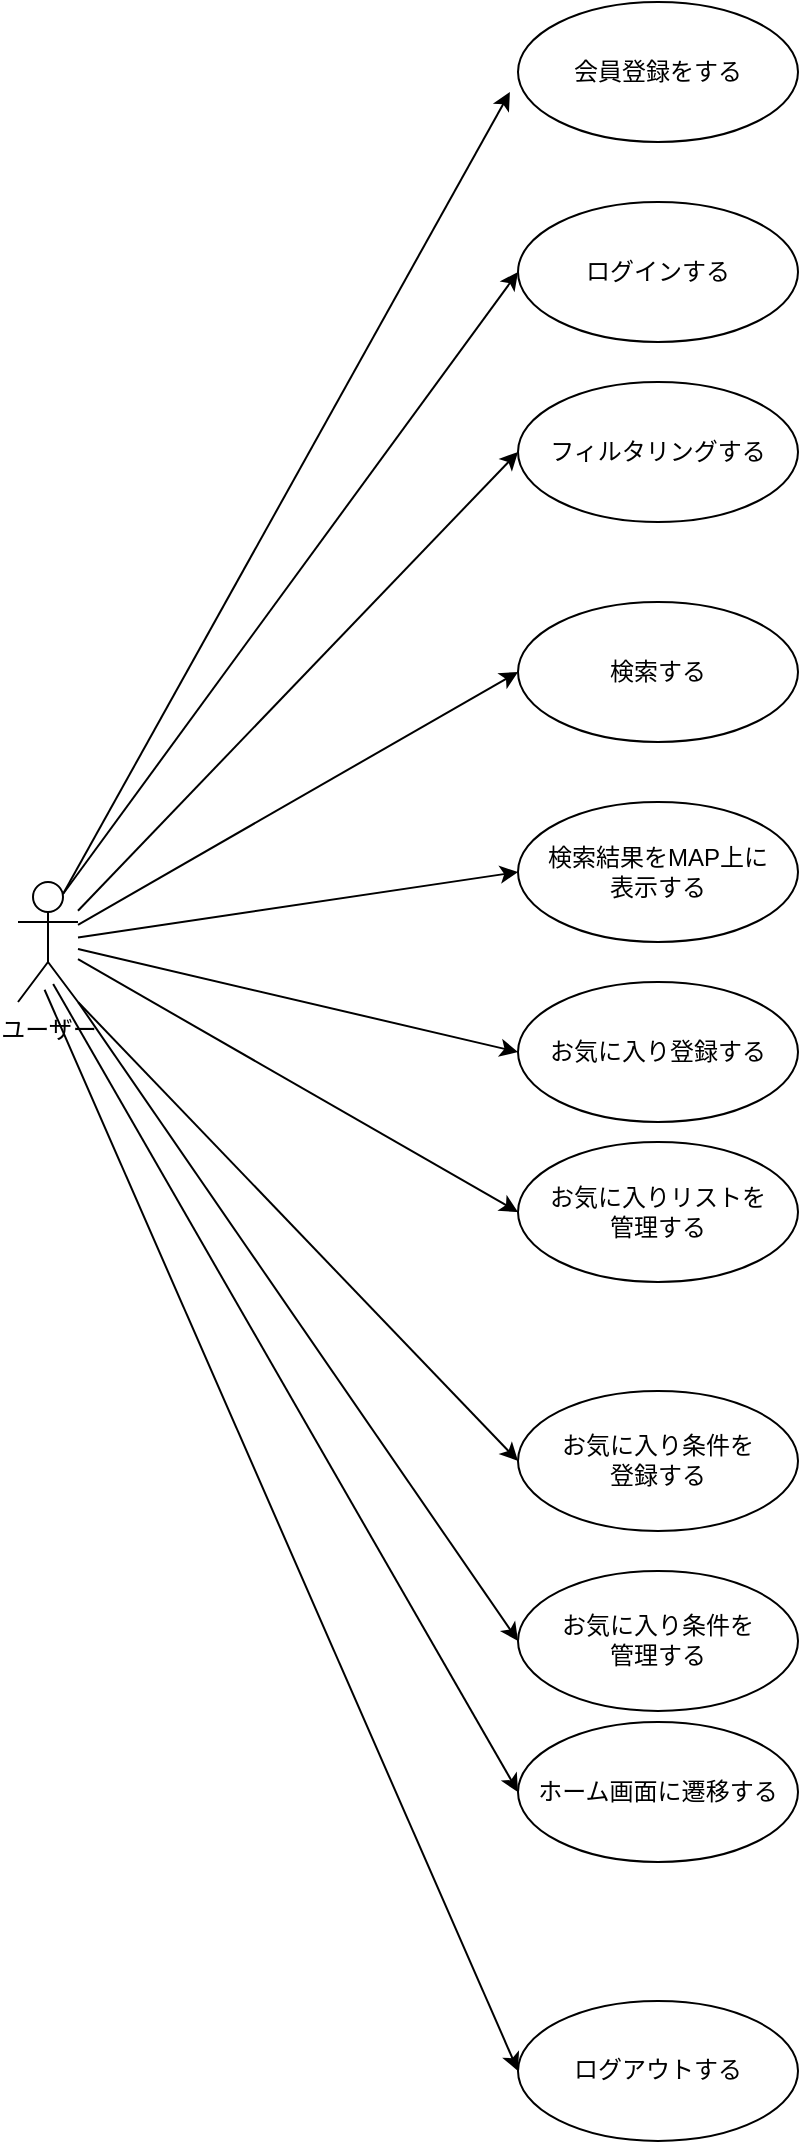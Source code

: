<mxfile>
    <diagram id="3p7pujP3IoSx5V3f_g7D" name="Page-1">
        <mxGraphModel dx="923" dy="1072" grid="1" gridSize="10" guides="1" tooltips="1" connect="1" arrows="1" fold="1" page="1" pageScale="1" pageWidth="850" pageHeight="1100" math="0" shadow="0">
            <root>
                <mxCell id="0"/>
                <mxCell id="1" parent="0"/>
                <mxCell id="6" style="edgeStyle=none;html=1;exitX=0.75;exitY=0.1;exitDx=0;exitDy=0;exitPerimeter=0;entryX=-0.029;entryY=0.643;entryDx=0;entryDy=0;entryPerimeter=0;" parent="1" source="2" target="3" edge="1">
                    <mxGeometry relative="1" as="geometry">
                        <mxPoint x="200" y="310" as="targetPoint"/>
                    </mxGeometry>
                </mxCell>
                <mxCell id="7" style="edgeStyle=none;html=1;exitX=0.75;exitY=0.1;exitDx=0;exitDy=0;exitPerimeter=0;entryX=0;entryY=0.5;entryDx=0;entryDy=0;" parent="1" source="2" target="4" edge="1">
                    <mxGeometry relative="1" as="geometry"/>
                </mxCell>
                <mxCell id="13" style="edgeStyle=none;html=1;entryX=0;entryY=0.5;entryDx=0;entryDy=0;" parent="1" source="2" target="5" edge="1">
                    <mxGeometry relative="1" as="geometry"/>
                </mxCell>
                <mxCell id="14" style="edgeStyle=none;html=1;entryX=0;entryY=0.5;entryDx=0;entryDy=0;" parent="1" source="2" target="8" edge="1">
                    <mxGeometry relative="1" as="geometry"/>
                </mxCell>
                <mxCell id="15" style="edgeStyle=none;html=1;entryX=0;entryY=0.5;entryDx=0;entryDy=0;" parent="1" source="2" target="9" edge="1">
                    <mxGeometry relative="1" as="geometry"/>
                </mxCell>
                <mxCell id="2" value="ユーザー" style="shape=umlActor;verticalLabelPosition=bottom;verticalAlign=top;html=1;" parent="1" vertex="1">
                    <mxGeometry x="60" y="450" width="30" height="60" as="geometry"/>
                </mxCell>
                <mxCell id="3" value="会員登録をする" style="ellipse;whiteSpace=wrap;html=1;" parent="1" vertex="1">
                    <mxGeometry x="310" y="10" width="140" height="70" as="geometry"/>
                </mxCell>
                <mxCell id="4" value="ログインする" style="ellipse;whiteSpace=wrap;html=1;" parent="1" vertex="1">
                    <mxGeometry x="310" y="110" width="140" height="70" as="geometry"/>
                </mxCell>
                <mxCell id="5" value="フィルタリングする" style="ellipse;whiteSpace=wrap;html=1;" parent="1" vertex="1">
                    <mxGeometry x="310" y="200" width="140" height="70" as="geometry"/>
                </mxCell>
                <mxCell id="8" value="検索する" style="ellipse;whiteSpace=wrap;html=1;" parent="1" vertex="1">
                    <mxGeometry x="310" y="310" width="140" height="70" as="geometry"/>
                </mxCell>
                <mxCell id="9" value="お気に入り登録する" style="ellipse;whiteSpace=wrap;html=1;" parent="1" vertex="1">
                    <mxGeometry x="310" y="500" width="140" height="70" as="geometry"/>
                </mxCell>
                <mxCell id="17" value="ログアウトする" style="ellipse;whiteSpace=wrap;html=1;" parent="1" vertex="1">
                    <mxGeometry x="310" y="1009.46" width="140" height="70" as="geometry"/>
                </mxCell>
                <mxCell id="18" style="edgeStyle=none;html=1;entryX=0;entryY=0.5;entryDx=0;entryDy=0;exitX=0.443;exitY=0.898;exitDx=0;exitDy=0;exitPerimeter=0;" parent="1" source="2" target="17" edge="1">
                    <mxGeometry relative="1" as="geometry">
                        <mxPoint x="89.242" y="579.46" as="sourcePoint"/>
                        <mxPoint x="310" y="634.46" as="targetPoint"/>
                        <Array as="points"/>
                    </mxGeometry>
                </mxCell>
                <mxCell id="19" value="お気に入りリストを&lt;br&gt;管理する" style="ellipse;whiteSpace=wrap;html=1;" vertex="1" parent="1">
                    <mxGeometry x="310" y="580" width="140" height="70" as="geometry"/>
                </mxCell>
                <mxCell id="20" style="edgeStyle=none;html=1;entryX=0;entryY=0.5;entryDx=0;entryDy=0;" edge="1" parent="1" source="2" target="19">
                    <mxGeometry relative="1" as="geometry">
                        <mxPoint x="140.0" y="337.432" as="sourcePoint"/>
                        <mxPoint x="310" y="535" as="targetPoint"/>
                        <Array as="points"/>
                    </mxGeometry>
                </mxCell>
                <mxCell id="21" value="お気に入り条件を&lt;br&gt;登録する" style="ellipse;whiteSpace=wrap;html=1;" vertex="1" parent="1">
                    <mxGeometry x="310" y="704.46" width="140" height="70" as="geometry"/>
                </mxCell>
                <mxCell id="22" style="edgeStyle=none;html=1;entryX=0;entryY=0.5;entryDx=0;entryDy=0;exitX=1;exitY=1;exitDx=0;exitDy=0;exitPerimeter=0;" edge="1" target="21" parent="1" source="2">
                    <mxGeometry relative="1" as="geometry">
                        <mxPoint x="140.0" y="450.001" as="sourcePoint"/>
                        <mxPoint x="310" y="639.46" as="targetPoint"/>
                        <Array as="points"/>
                    </mxGeometry>
                </mxCell>
                <mxCell id="23" value="お気に入り条件を&lt;br&gt;管理する" style="ellipse;whiteSpace=wrap;html=1;" vertex="1" parent="1">
                    <mxGeometry x="310" y="794.46" width="140" height="70" as="geometry"/>
                </mxCell>
                <mxCell id="24" style="edgeStyle=none;html=1;entryX=0;entryY=0.5;entryDx=0;entryDy=0;exitX=1;exitY=1;exitDx=0;exitDy=0;exitPerimeter=0;" edge="1" target="23" parent="1" source="2">
                    <mxGeometry relative="1" as="geometry">
                        <mxPoint x="130" y="490" as="sourcePoint"/>
                        <mxPoint x="310" y="729.46" as="targetPoint"/>
                        <Array as="points"/>
                    </mxGeometry>
                </mxCell>
                <mxCell id="26" value="ホーム画面に遷移する" style="ellipse;whiteSpace=wrap;html=1;" vertex="1" parent="1">
                    <mxGeometry x="310" y="870" width="140" height="70" as="geometry"/>
                </mxCell>
                <mxCell id="27" style="edgeStyle=none;html=1;entryX=0;entryY=0.5;entryDx=0;entryDy=0;exitX=0.586;exitY=0.85;exitDx=0;exitDy=0;exitPerimeter=0;" edge="1" target="26" parent="1" source="2">
                    <mxGeometry relative="1" as="geometry">
                        <mxPoint x="89.242" y="440" as="sourcePoint"/>
                        <mxPoint x="310" y="495" as="targetPoint"/>
                        <Array as="points"/>
                    </mxGeometry>
                </mxCell>
                <mxCell id="28" value="検索結果をMAP上に&lt;br&gt;表示する" style="ellipse;whiteSpace=wrap;html=1;" vertex="1" parent="1">
                    <mxGeometry x="310" y="410" width="140" height="70" as="geometry"/>
                </mxCell>
                <mxCell id="29" style="edgeStyle=none;html=1;entryX=0;entryY=0.5;entryDx=0;entryDy=0;" edge="1" parent="1" source="2" target="28">
                    <mxGeometry relative="1" as="geometry">
                        <mxPoint x="90" y="471.383" as="sourcePoint"/>
                        <mxPoint x="310.0" y="345" as="targetPoint"/>
                        <Array as="points"/>
                    </mxGeometry>
                </mxCell>
            </root>
        </mxGraphModel>
    </diagram>
</mxfile>